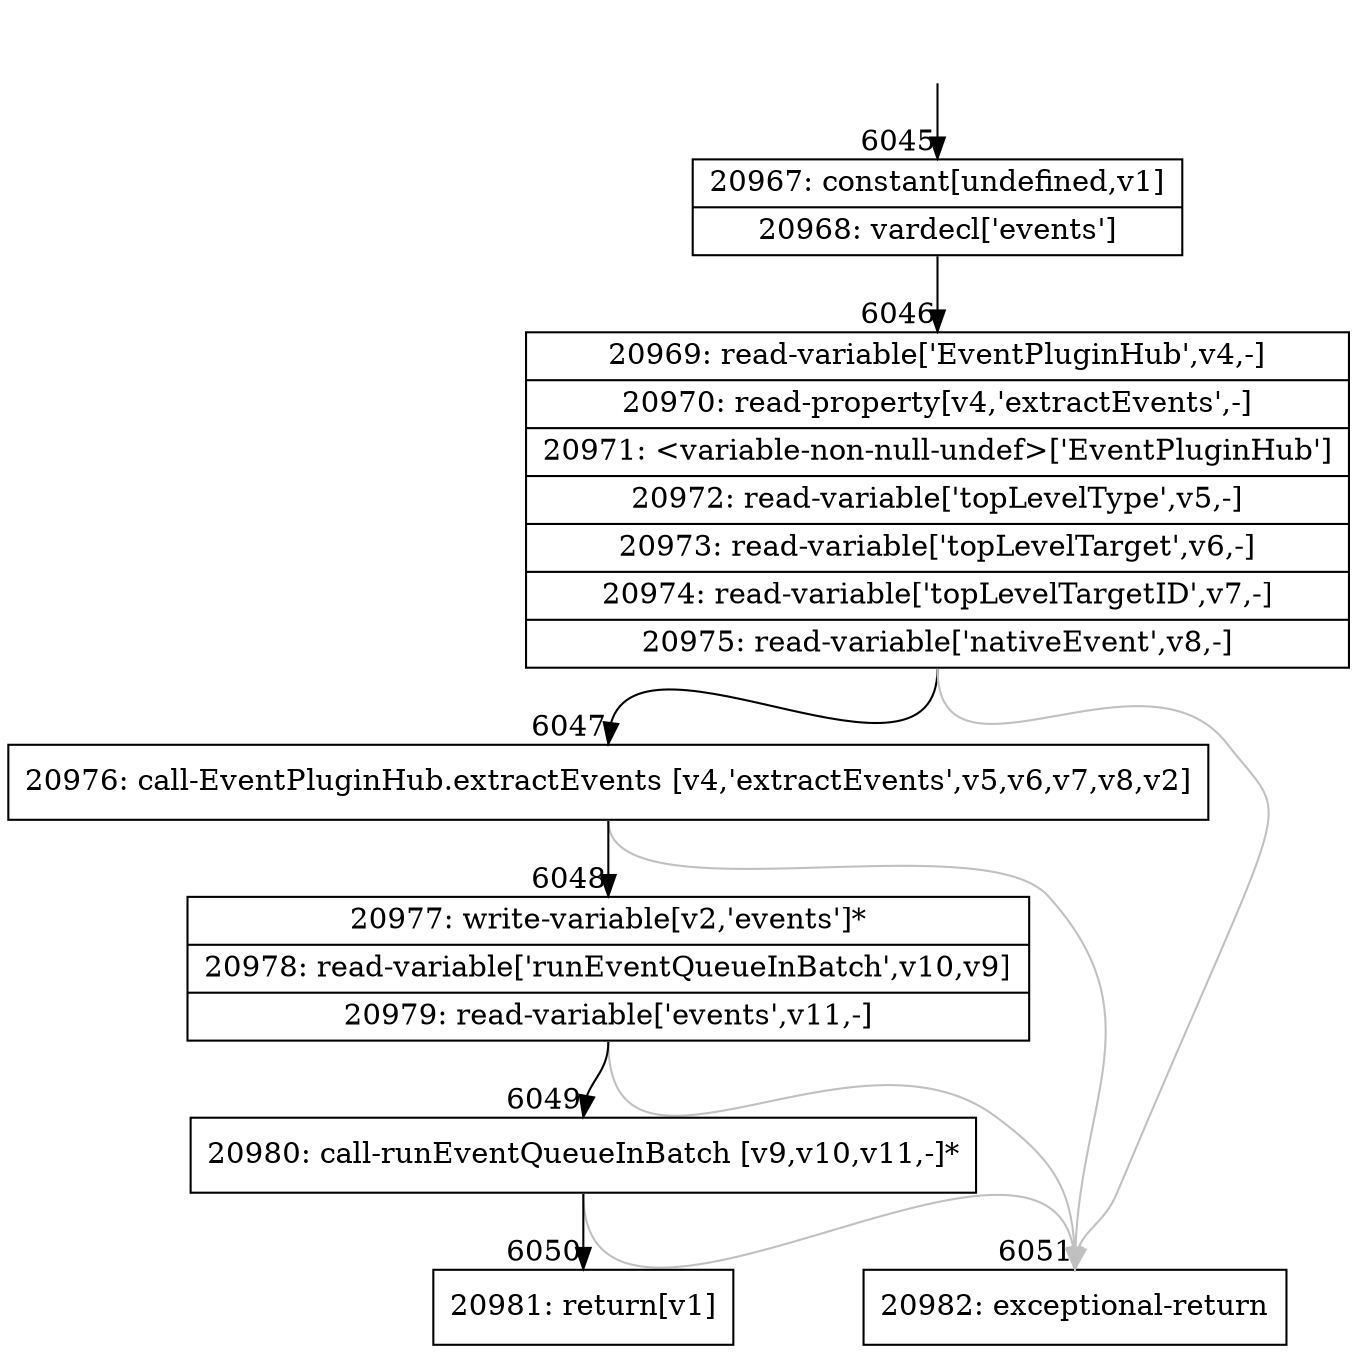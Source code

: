 digraph {
rankdir="TD"
BB_entry411[shape=none,label=""];
BB_entry411 -> BB6045 [tailport=s, headport=n, headlabel="    6045"]
BB6045 [shape=record label="{20967: constant[undefined,v1]|20968: vardecl['events']}" ] 
BB6045 -> BB6046 [tailport=s, headport=n, headlabel="      6046"]
BB6046 [shape=record label="{20969: read-variable['EventPluginHub',v4,-]|20970: read-property[v4,'extractEvents',-]|20971: \<variable-non-null-undef\>['EventPluginHub']|20972: read-variable['topLevelType',v5,-]|20973: read-variable['topLevelTarget',v6,-]|20974: read-variable['topLevelTargetID',v7,-]|20975: read-variable['nativeEvent',v8,-]}" ] 
BB6046 -> BB6047 [tailport=s, headport=n, headlabel="      6047"]
BB6046 -> BB6051 [tailport=s, headport=n, color=gray, headlabel="      6051"]
BB6047 [shape=record label="{20976: call-EventPluginHub.extractEvents [v4,'extractEvents',v5,v6,v7,v8,v2]}" ] 
BB6047 -> BB6048 [tailport=s, headport=n, headlabel="      6048"]
BB6047 -> BB6051 [tailport=s, headport=n, color=gray]
BB6048 [shape=record label="{20977: write-variable[v2,'events']*|20978: read-variable['runEventQueueInBatch',v10,v9]|20979: read-variable['events',v11,-]}" ] 
BB6048 -> BB6049 [tailport=s, headport=n, headlabel="      6049"]
BB6048 -> BB6051 [tailport=s, headport=n, color=gray]
BB6049 [shape=record label="{20980: call-runEventQueueInBatch [v9,v10,v11,-]*}" ] 
BB6049 -> BB6050 [tailport=s, headport=n, headlabel="      6050"]
BB6049 -> BB6051 [tailport=s, headport=n, color=gray]
BB6050 [shape=record label="{20981: return[v1]}" ] 
BB6051 [shape=record label="{20982: exceptional-return}" ] 
//#$~ 10737
}
